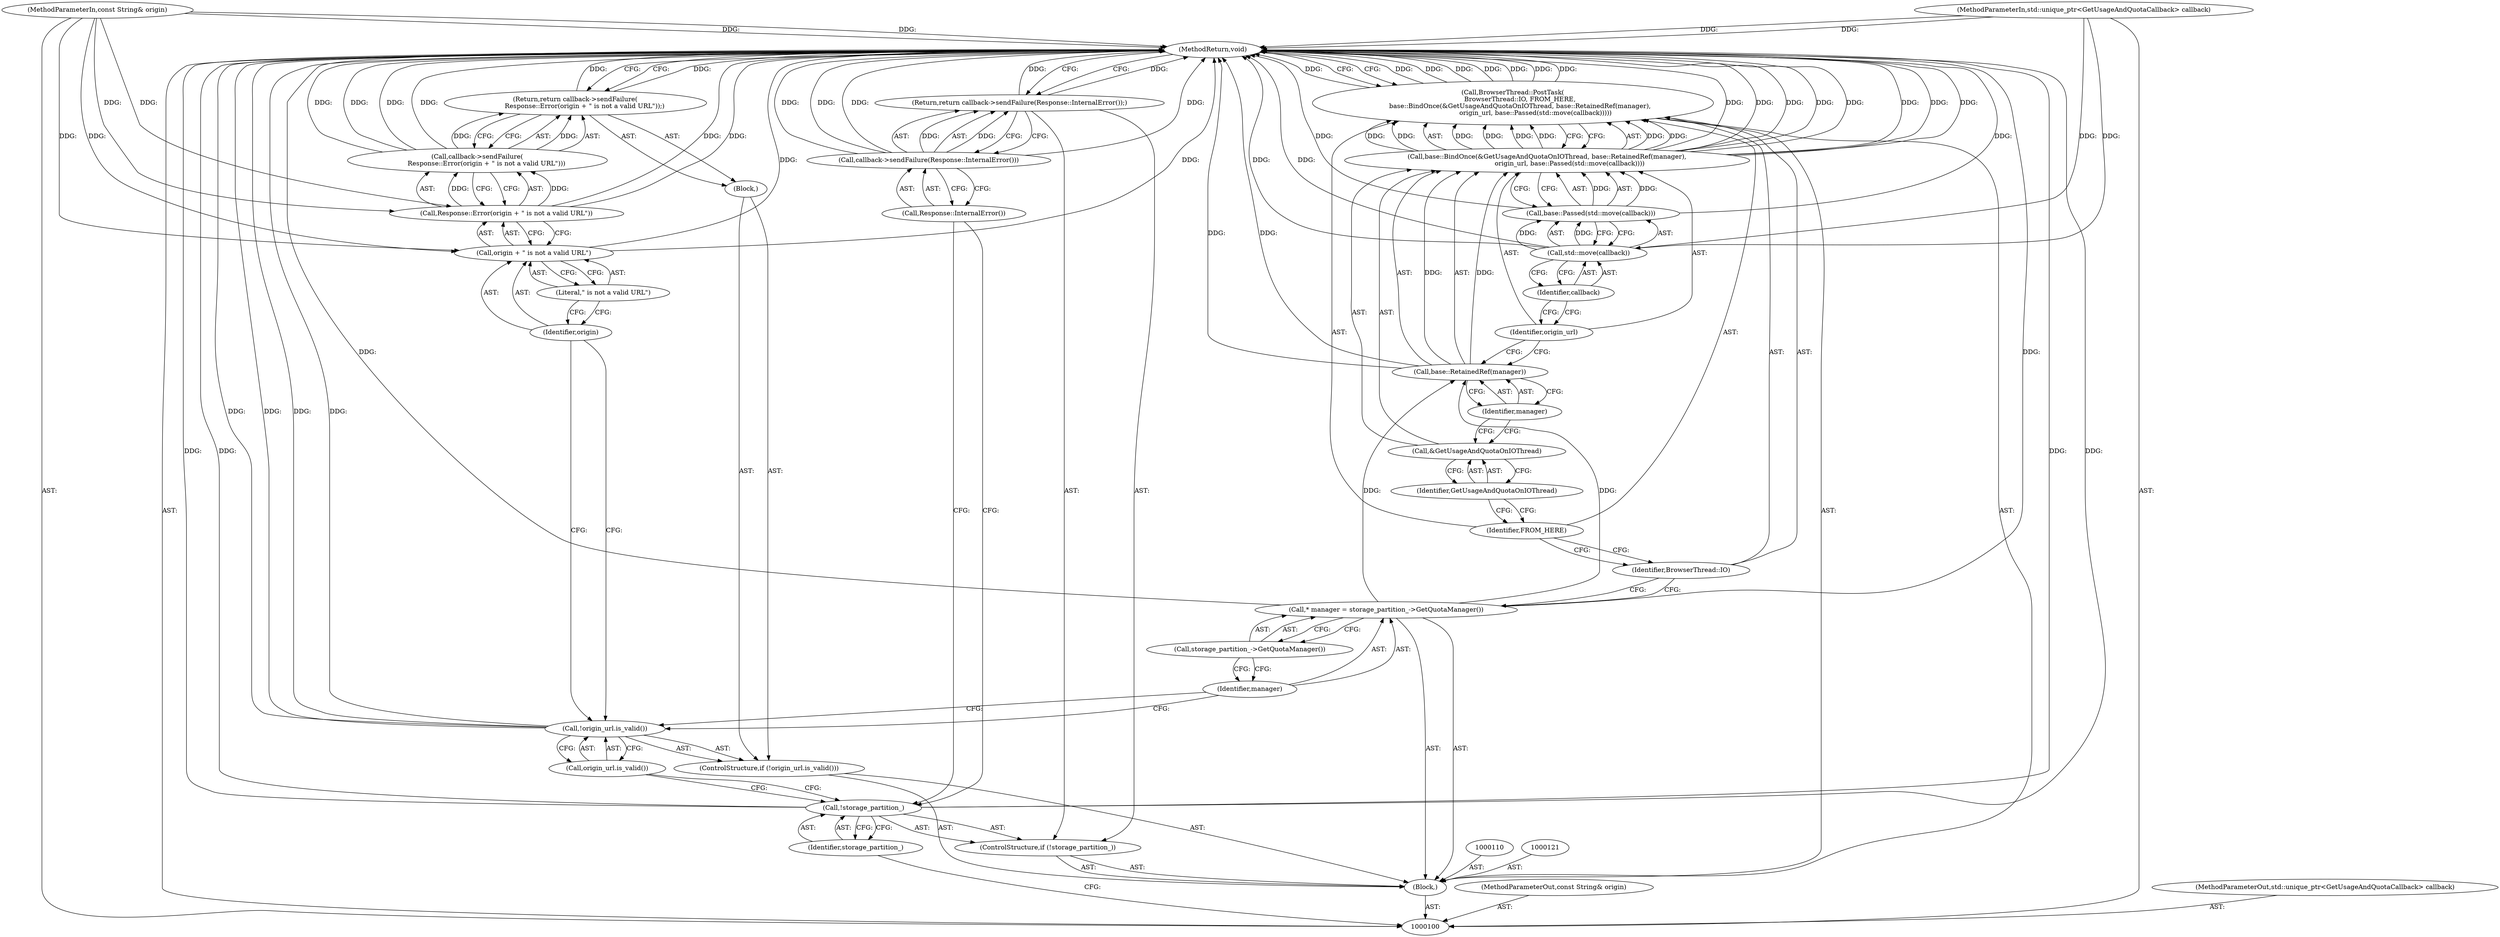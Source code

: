 digraph "0_Chrome_3c8e4852477d5b1e2da877808c998dc57db9460f_32" {
"1000137" [label="(MethodReturn,void)"];
"1000118" [label="(Call,origin + \" is not a valid URL\")"];
"1000119" [label="(Identifier,origin)"];
"1000120" [label="(Literal,\" is not a valid URL\")"];
"1000117" [label="(Call,Response::Error(origin + \" is not a valid URL\"))"];
"1000122" [label="(Call,* manager = storage_partition_->GetQuotaManager())"];
"1000123" [label="(Identifier,manager)"];
"1000124" [label="(Call,storage_partition_->GetQuotaManager())"];
"1000125" [label="(Call,BrowserThread::PostTask(\n       BrowserThread::IO, FROM_HERE,\n       base::BindOnce(&GetUsageAndQuotaOnIOThread, base::RetainedRef(manager),\n                      origin_url, base::Passed(std::move(callback)))))"];
"1000127" [label="(Identifier,FROM_HERE)"];
"1000126" [label="(Identifier,BrowserThread::IO)"];
"1000129" [label="(Call,&GetUsageAndQuotaOnIOThread)"];
"1000130" [label="(Identifier,GetUsageAndQuotaOnIOThread)"];
"1000131" [label="(Call,base::RetainedRef(manager))"];
"1000132" [label="(Identifier,manager)"];
"1000128" [label="(Call,base::BindOnce(&GetUsageAndQuotaOnIOThread, base::RetainedRef(manager),\n                      origin_url, base::Passed(std::move(callback))))"];
"1000133" [label="(Identifier,origin_url)"];
"1000134" [label="(Call,base::Passed(std::move(callback)))"];
"1000135" [label="(Call,std::move(callback))"];
"1000136" [label="(Identifier,callback)"];
"1000101" [label="(MethodParameterIn,const String& origin)"];
"1000206" [label="(MethodParameterOut,const String& origin)"];
"1000102" [label="(MethodParameterIn,std::unique_ptr<GetUsageAndQuotaCallback> callback)"];
"1000207" [label="(MethodParameterOut,std::unique_ptr<GetUsageAndQuotaCallback> callback)"];
"1000103" [label="(Block,)"];
"1000104" [label="(ControlStructure,if (!storage_partition_))"];
"1000105" [label="(Call,!storage_partition_)"];
"1000106" [label="(Identifier,storage_partition_)"];
"1000108" [label="(Call,callback->sendFailure(Response::InternalError()))"];
"1000109" [label="(Call,Response::InternalError())"];
"1000107" [label="(Return,return callback->sendFailure(Response::InternalError());)"];
"1000111" [label="(ControlStructure,if (!origin_url.is_valid()))"];
"1000114" [label="(Block,)"];
"1000112" [label="(Call,!origin_url.is_valid())"];
"1000113" [label="(Call,origin_url.is_valid())"];
"1000116" [label="(Call,callback->sendFailure(\n         Response::Error(origin + \" is not a valid URL\")))"];
"1000115" [label="(Return,return callback->sendFailure(\n         Response::Error(origin + \" is not a valid URL\"));)"];
"1000137" -> "1000100"  [label="AST: "];
"1000137" -> "1000107"  [label="CFG: "];
"1000137" -> "1000115"  [label="CFG: "];
"1000137" -> "1000125"  [label="CFG: "];
"1000116" -> "1000137"  [label="DDG: "];
"1000116" -> "1000137"  [label="DDG: "];
"1000125" -> "1000137"  [label="DDG: "];
"1000125" -> "1000137"  [label="DDG: "];
"1000125" -> "1000137"  [label="DDG: "];
"1000125" -> "1000137"  [label="DDG: "];
"1000108" -> "1000137"  [label="DDG: "];
"1000108" -> "1000137"  [label="DDG: "];
"1000105" -> "1000137"  [label="DDG: "];
"1000105" -> "1000137"  [label="DDG: "];
"1000131" -> "1000137"  [label="DDG: "];
"1000117" -> "1000137"  [label="DDG: "];
"1000118" -> "1000137"  [label="DDG: "];
"1000128" -> "1000137"  [label="DDG: "];
"1000128" -> "1000137"  [label="DDG: "];
"1000128" -> "1000137"  [label="DDG: "];
"1000128" -> "1000137"  [label="DDG: "];
"1000102" -> "1000137"  [label="DDG: "];
"1000112" -> "1000137"  [label="DDG: "];
"1000112" -> "1000137"  [label="DDG: "];
"1000134" -> "1000137"  [label="DDG: "];
"1000101" -> "1000137"  [label="DDG: "];
"1000135" -> "1000137"  [label="DDG: "];
"1000122" -> "1000137"  [label="DDG: "];
"1000115" -> "1000137"  [label="DDG: "];
"1000107" -> "1000137"  [label="DDG: "];
"1000118" -> "1000117"  [label="AST: "];
"1000118" -> "1000120"  [label="CFG: "];
"1000119" -> "1000118"  [label="AST: "];
"1000120" -> "1000118"  [label="AST: "];
"1000117" -> "1000118"  [label="CFG: "];
"1000118" -> "1000137"  [label="DDG: "];
"1000101" -> "1000118"  [label="DDG: "];
"1000119" -> "1000118"  [label="AST: "];
"1000119" -> "1000112"  [label="CFG: "];
"1000120" -> "1000119"  [label="CFG: "];
"1000120" -> "1000118"  [label="AST: "];
"1000120" -> "1000119"  [label="CFG: "];
"1000118" -> "1000120"  [label="CFG: "];
"1000117" -> "1000116"  [label="AST: "];
"1000117" -> "1000118"  [label="CFG: "];
"1000118" -> "1000117"  [label="AST: "];
"1000116" -> "1000117"  [label="CFG: "];
"1000117" -> "1000137"  [label="DDG: "];
"1000117" -> "1000116"  [label="DDG: "];
"1000101" -> "1000117"  [label="DDG: "];
"1000122" -> "1000103"  [label="AST: "];
"1000122" -> "1000124"  [label="CFG: "];
"1000123" -> "1000122"  [label="AST: "];
"1000124" -> "1000122"  [label="AST: "];
"1000126" -> "1000122"  [label="CFG: "];
"1000122" -> "1000137"  [label="DDG: "];
"1000122" -> "1000131"  [label="DDG: "];
"1000123" -> "1000122"  [label="AST: "];
"1000123" -> "1000112"  [label="CFG: "];
"1000124" -> "1000123"  [label="CFG: "];
"1000124" -> "1000122"  [label="AST: "];
"1000124" -> "1000123"  [label="CFG: "];
"1000122" -> "1000124"  [label="CFG: "];
"1000125" -> "1000103"  [label="AST: "];
"1000125" -> "1000128"  [label="CFG: "];
"1000126" -> "1000125"  [label="AST: "];
"1000127" -> "1000125"  [label="AST: "];
"1000128" -> "1000125"  [label="AST: "];
"1000137" -> "1000125"  [label="CFG: "];
"1000125" -> "1000137"  [label="DDG: "];
"1000125" -> "1000137"  [label="DDG: "];
"1000125" -> "1000137"  [label="DDG: "];
"1000125" -> "1000137"  [label="DDG: "];
"1000128" -> "1000125"  [label="DDG: "];
"1000128" -> "1000125"  [label="DDG: "];
"1000128" -> "1000125"  [label="DDG: "];
"1000128" -> "1000125"  [label="DDG: "];
"1000127" -> "1000125"  [label="AST: "];
"1000127" -> "1000126"  [label="CFG: "];
"1000130" -> "1000127"  [label="CFG: "];
"1000126" -> "1000125"  [label="AST: "];
"1000126" -> "1000122"  [label="CFG: "];
"1000127" -> "1000126"  [label="CFG: "];
"1000129" -> "1000128"  [label="AST: "];
"1000129" -> "1000130"  [label="CFG: "];
"1000130" -> "1000129"  [label="AST: "];
"1000132" -> "1000129"  [label="CFG: "];
"1000130" -> "1000129"  [label="AST: "];
"1000130" -> "1000127"  [label="CFG: "];
"1000129" -> "1000130"  [label="CFG: "];
"1000131" -> "1000128"  [label="AST: "];
"1000131" -> "1000132"  [label="CFG: "];
"1000132" -> "1000131"  [label="AST: "];
"1000133" -> "1000131"  [label="CFG: "];
"1000131" -> "1000137"  [label="DDG: "];
"1000131" -> "1000128"  [label="DDG: "];
"1000122" -> "1000131"  [label="DDG: "];
"1000132" -> "1000131"  [label="AST: "];
"1000132" -> "1000129"  [label="CFG: "];
"1000131" -> "1000132"  [label="CFG: "];
"1000128" -> "1000125"  [label="AST: "];
"1000128" -> "1000134"  [label="CFG: "];
"1000129" -> "1000128"  [label="AST: "];
"1000131" -> "1000128"  [label="AST: "];
"1000133" -> "1000128"  [label="AST: "];
"1000134" -> "1000128"  [label="AST: "];
"1000125" -> "1000128"  [label="CFG: "];
"1000128" -> "1000137"  [label="DDG: "];
"1000128" -> "1000137"  [label="DDG: "];
"1000128" -> "1000137"  [label="DDG: "];
"1000128" -> "1000137"  [label="DDG: "];
"1000128" -> "1000125"  [label="DDG: "];
"1000128" -> "1000125"  [label="DDG: "];
"1000128" -> "1000125"  [label="DDG: "];
"1000128" -> "1000125"  [label="DDG: "];
"1000131" -> "1000128"  [label="DDG: "];
"1000134" -> "1000128"  [label="DDG: "];
"1000133" -> "1000128"  [label="AST: "];
"1000133" -> "1000131"  [label="CFG: "];
"1000136" -> "1000133"  [label="CFG: "];
"1000134" -> "1000128"  [label="AST: "];
"1000134" -> "1000135"  [label="CFG: "];
"1000135" -> "1000134"  [label="AST: "];
"1000128" -> "1000134"  [label="CFG: "];
"1000134" -> "1000137"  [label="DDG: "];
"1000134" -> "1000128"  [label="DDG: "];
"1000135" -> "1000134"  [label="DDG: "];
"1000135" -> "1000134"  [label="AST: "];
"1000135" -> "1000136"  [label="CFG: "];
"1000136" -> "1000135"  [label="AST: "];
"1000134" -> "1000135"  [label="CFG: "];
"1000135" -> "1000137"  [label="DDG: "];
"1000135" -> "1000134"  [label="DDG: "];
"1000102" -> "1000135"  [label="DDG: "];
"1000136" -> "1000135"  [label="AST: "];
"1000136" -> "1000133"  [label="CFG: "];
"1000135" -> "1000136"  [label="CFG: "];
"1000101" -> "1000100"  [label="AST: "];
"1000101" -> "1000137"  [label="DDG: "];
"1000101" -> "1000117"  [label="DDG: "];
"1000101" -> "1000118"  [label="DDG: "];
"1000206" -> "1000100"  [label="AST: "];
"1000102" -> "1000100"  [label="AST: "];
"1000102" -> "1000137"  [label="DDG: "];
"1000102" -> "1000135"  [label="DDG: "];
"1000207" -> "1000100"  [label="AST: "];
"1000103" -> "1000100"  [label="AST: "];
"1000104" -> "1000103"  [label="AST: "];
"1000110" -> "1000103"  [label="AST: "];
"1000111" -> "1000103"  [label="AST: "];
"1000121" -> "1000103"  [label="AST: "];
"1000122" -> "1000103"  [label="AST: "];
"1000125" -> "1000103"  [label="AST: "];
"1000104" -> "1000103"  [label="AST: "];
"1000105" -> "1000104"  [label="AST: "];
"1000107" -> "1000104"  [label="AST: "];
"1000105" -> "1000104"  [label="AST: "];
"1000105" -> "1000106"  [label="CFG: "];
"1000106" -> "1000105"  [label="AST: "];
"1000109" -> "1000105"  [label="CFG: "];
"1000113" -> "1000105"  [label="CFG: "];
"1000105" -> "1000137"  [label="DDG: "];
"1000105" -> "1000137"  [label="DDG: "];
"1000106" -> "1000105"  [label="AST: "];
"1000106" -> "1000100"  [label="CFG: "];
"1000105" -> "1000106"  [label="CFG: "];
"1000108" -> "1000107"  [label="AST: "];
"1000108" -> "1000109"  [label="CFG: "];
"1000109" -> "1000108"  [label="AST: "];
"1000107" -> "1000108"  [label="CFG: "];
"1000108" -> "1000137"  [label="DDG: "];
"1000108" -> "1000137"  [label="DDG: "];
"1000108" -> "1000107"  [label="DDG: "];
"1000109" -> "1000108"  [label="AST: "];
"1000109" -> "1000105"  [label="CFG: "];
"1000108" -> "1000109"  [label="CFG: "];
"1000107" -> "1000104"  [label="AST: "];
"1000107" -> "1000108"  [label="CFG: "];
"1000108" -> "1000107"  [label="AST: "];
"1000137" -> "1000107"  [label="CFG: "];
"1000107" -> "1000137"  [label="DDG: "];
"1000108" -> "1000107"  [label="DDG: "];
"1000111" -> "1000103"  [label="AST: "];
"1000112" -> "1000111"  [label="AST: "];
"1000114" -> "1000111"  [label="AST: "];
"1000114" -> "1000111"  [label="AST: "];
"1000115" -> "1000114"  [label="AST: "];
"1000112" -> "1000111"  [label="AST: "];
"1000112" -> "1000113"  [label="CFG: "];
"1000113" -> "1000112"  [label="AST: "];
"1000119" -> "1000112"  [label="CFG: "];
"1000123" -> "1000112"  [label="CFG: "];
"1000112" -> "1000137"  [label="DDG: "];
"1000112" -> "1000137"  [label="DDG: "];
"1000113" -> "1000112"  [label="AST: "];
"1000113" -> "1000105"  [label="CFG: "];
"1000112" -> "1000113"  [label="CFG: "];
"1000116" -> "1000115"  [label="AST: "];
"1000116" -> "1000117"  [label="CFG: "];
"1000117" -> "1000116"  [label="AST: "];
"1000115" -> "1000116"  [label="CFG: "];
"1000116" -> "1000137"  [label="DDG: "];
"1000116" -> "1000137"  [label="DDG: "];
"1000116" -> "1000115"  [label="DDG: "];
"1000117" -> "1000116"  [label="DDG: "];
"1000115" -> "1000114"  [label="AST: "];
"1000115" -> "1000116"  [label="CFG: "];
"1000116" -> "1000115"  [label="AST: "];
"1000137" -> "1000115"  [label="CFG: "];
"1000115" -> "1000137"  [label="DDG: "];
"1000116" -> "1000115"  [label="DDG: "];
}
